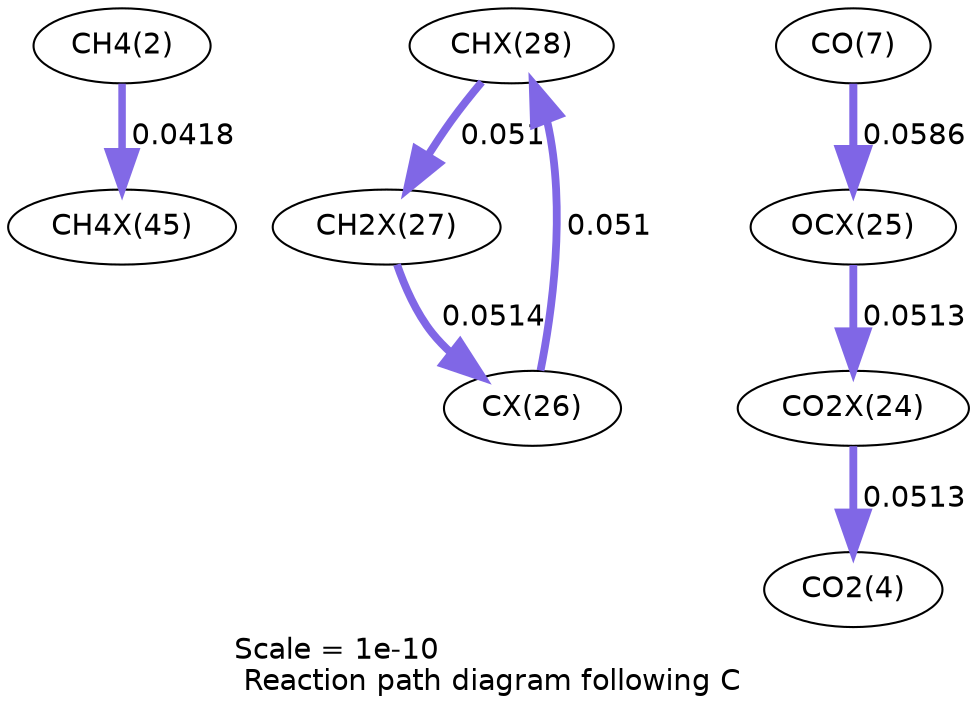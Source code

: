 digraph reaction_paths {
center=1;
s4 -> s36[fontname="Helvetica", penwidth=3.6, arrowsize=1.8, color="0.7, 0.542, 0.9"
, label=" 0.0418"];
s35 -> s34[fontname="Helvetica", penwidth=3.75, arrowsize=1.88, color="0.7, 0.551, 0.9"
, label=" 0.051"];
s34 -> s33[fontname="Helvetica", penwidth=3.76, arrowsize=1.88, color="0.7, 0.551, 0.9"
, label=" 0.0514"];
s33 -> s35[fontname="Helvetica", penwidth=3.75, arrowsize=1.88, color="0.7, 0.551, 0.9"
, label=" 0.051"];
s9 -> s32[fontname="Helvetica", penwidth=3.86, arrowsize=1.93, color="0.7, 0.559, 0.9"
, label=" 0.0586"];
s32 -> s31[fontname="Helvetica", penwidth=3.76, arrowsize=1.88, color="0.7, 0.551, 0.9"
, label=" 0.0513"];
s31 -> s6[fontname="Helvetica", penwidth=3.76, arrowsize=1.88, color="0.7, 0.551, 0.9"
, label=" 0.0513"];
s4 [ fontname="Helvetica", label="CH4(2)"];
s6 [ fontname="Helvetica", label="CO2(4)"];
s9 [ fontname="Helvetica", label="CO(7)"];
s31 [ fontname="Helvetica", label="CO2X(24)"];
s32 [ fontname="Helvetica", label="OCX(25)"];
s33 [ fontname="Helvetica", label="CX(26)"];
s34 [ fontname="Helvetica", label="CH2X(27)"];
s35 [ fontname="Helvetica", label="CHX(28)"];
s36 [ fontname="Helvetica", label="CH4X(45)"];
 label = "Scale = 1e-10\l Reaction path diagram following C";
 fontname = "Helvetica";
}
